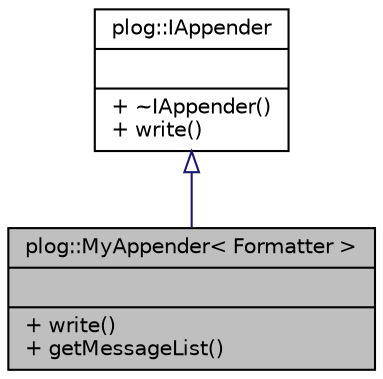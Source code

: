 digraph "plog::MyAppender&lt; Formatter &gt;"
{
 // LATEX_PDF_SIZE
  bgcolor="transparent";
  edge [fontname="Helvetica",fontsize="10",labelfontname="Helvetica",labelfontsize="10"];
  node [fontname="Helvetica",fontsize="10",shape=record];
  Node1 [label="{plog::MyAppender\< Formatter \>\n||+ write()\l+ getMessageList()\l}",height=0.2,width=0.4,color="black", fillcolor="grey75", style="filled", fontcolor="black",tooltip=" "];
  Node2 -> Node1 [dir="back",color="midnightblue",fontsize="10",style="solid",arrowtail="onormal",fontname="Helvetica"];
  Node2 [label="{plog::IAppender\n||+ ~IAppender()\l+ write()\l}",height=0.2,width=0.4,color="black",URL="$classplog_1_1_i_appender.html",tooltip=" "];
}
